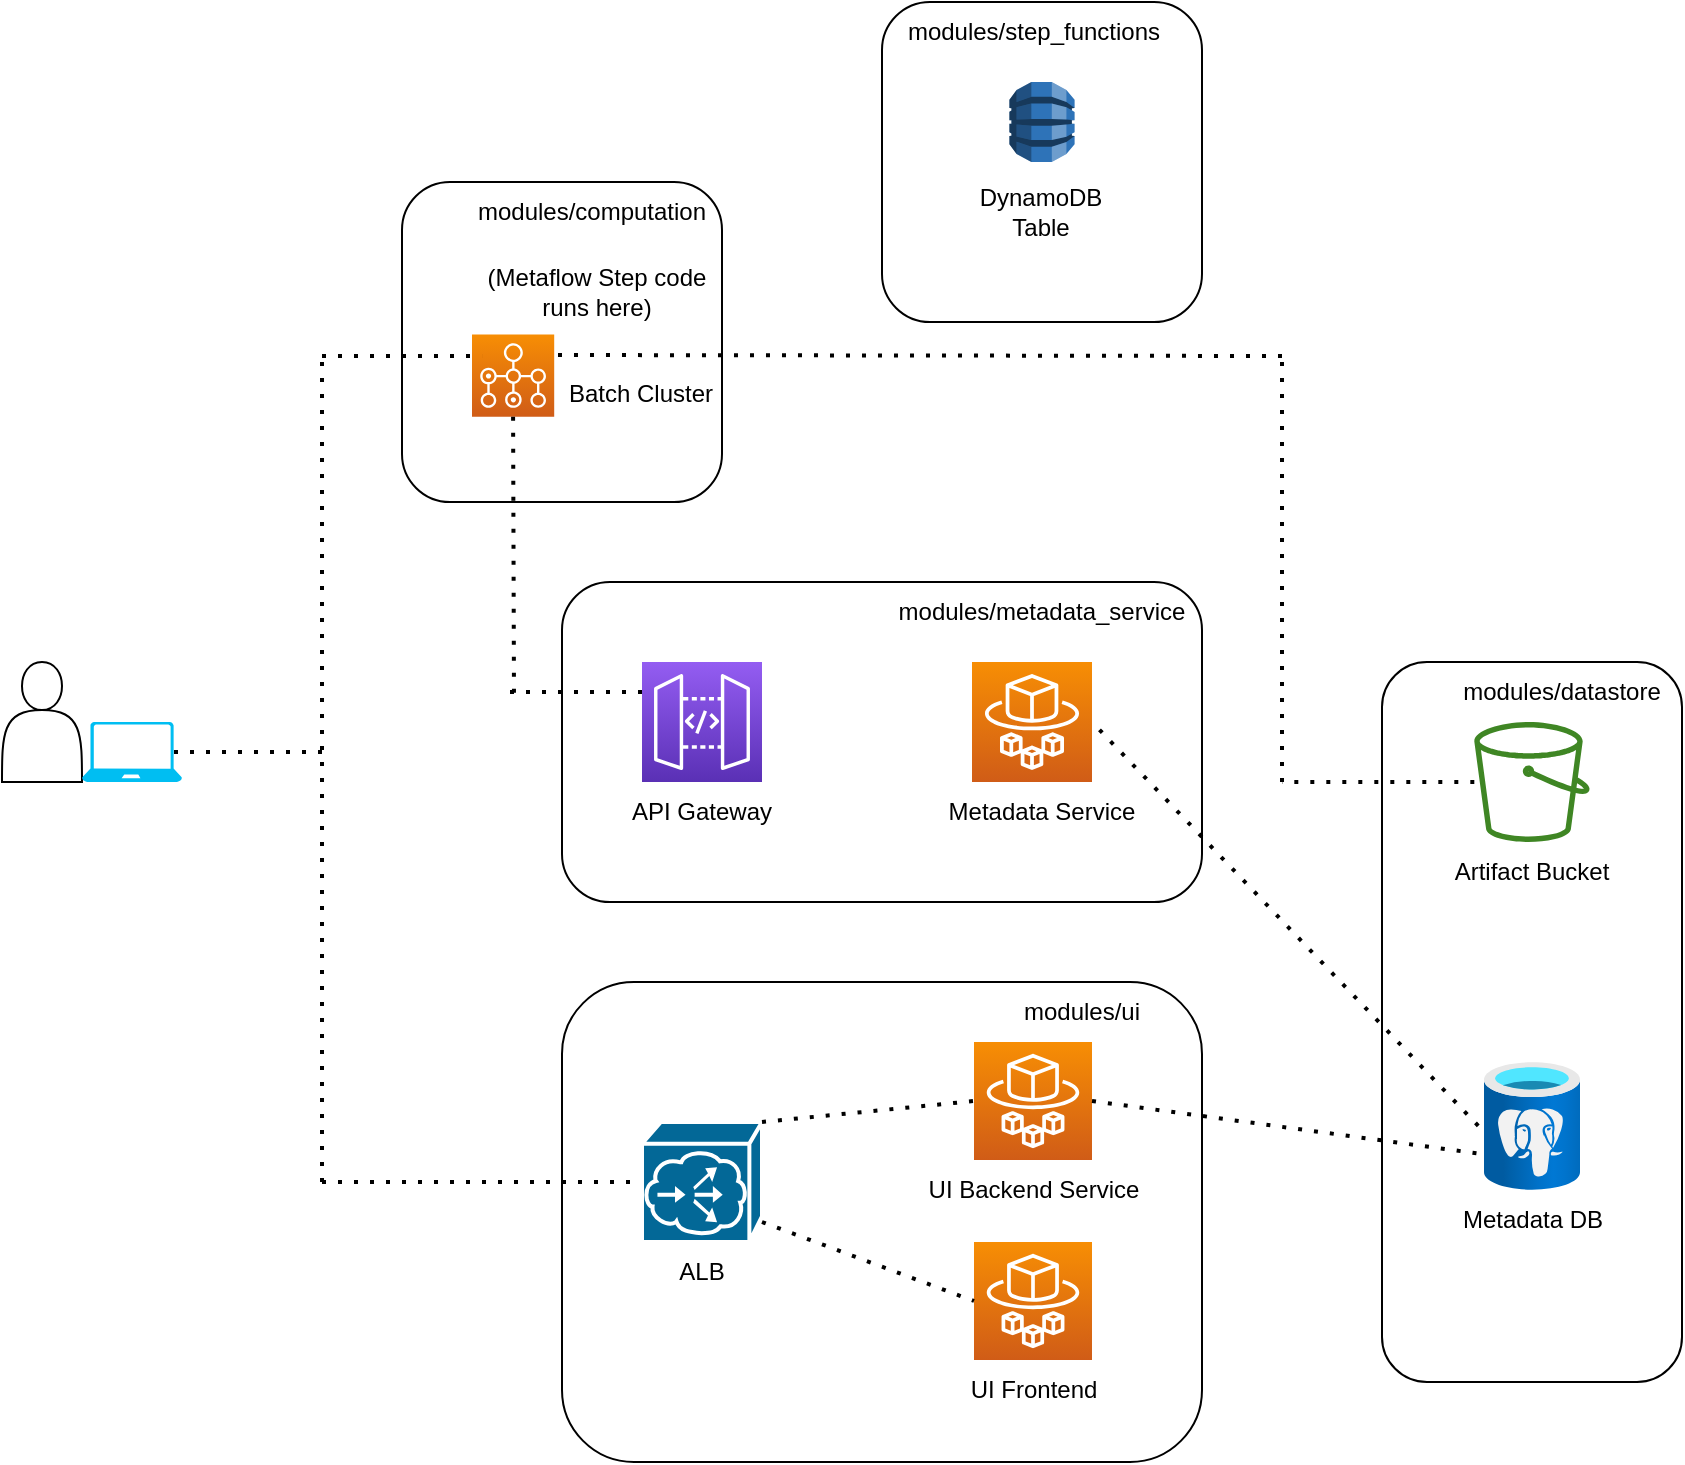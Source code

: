 <mxfile version="21.1.2" type="device">
  <diagram name="Page-1" id="yaXT4n3ivvUeQJ2kWz0l">
    <mxGraphModel dx="1478" dy="1753" grid="1" gridSize="10" guides="1" tooltips="1" connect="1" arrows="1" fold="1" page="1" pageScale="1" pageWidth="850" pageHeight="1100" math="0" shadow="0">
      <root>
        <mxCell id="0" />
        <mxCell id="1" parent="0" />
        <mxCell id="4crG6dQTfCg7uuY9_R_X-16" value="" style="group" vertex="1" connectable="0" parent="1">
          <mxGeometry x="80" y="80" width="160" height="160" as="geometry" />
        </mxCell>
        <mxCell id="4crG6dQTfCg7uuY9_R_X-2" value="" style="rounded=1;whiteSpace=wrap;html=1;container=0;" vertex="1" parent="4crG6dQTfCg7uuY9_R_X-16">
          <mxGeometry width="160" height="160" as="geometry" />
        </mxCell>
        <mxCell id="4crG6dQTfCg7uuY9_R_X-3" value="" style="sketch=0;points=[[0,0,0],[0.25,0,0],[0.5,0,0],[0.75,0,0],[1,0,0],[0,1,0],[0.25,1,0],[0.5,1,0],[0.75,1,0],[1,1,0],[0,0.25,0],[0,0.5,0],[0,0.75,0],[1,0.25,0],[1,0.5,0],[1,0.75,0]];outlineConnect=0;fontColor=#232F3E;gradientColor=#F78E04;gradientDirection=north;fillColor=#D05C17;strokeColor=#ffffff;dashed=0;verticalLabelPosition=bottom;verticalAlign=top;align=center;html=1;fontSize=12;fontStyle=0;aspect=fixed;shape=mxgraph.aws4.resourceIcon;resIcon=mxgraph.aws4.batch;container=0;" vertex="1" parent="4crG6dQTfCg7uuY9_R_X-16">
          <mxGeometry x="35" y="76.23" width="41.099" height="41.099" as="geometry" />
        </mxCell>
        <mxCell id="4crG6dQTfCg7uuY9_R_X-4" value="(Metaflow Step code runs here)" style="text;html=1;strokeColor=none;fillColor=none;align=center;verticalAlign=middle;whiteSpace=wrap;rounded=0;container=0;" vertex="1" parent="4crG6dQTfCg7uuY9_R_X-16">
          <mxGeometry x="35" y="50" width="125.0" height="10.667" as="geometry" />
        </mxCell>
        <mxCell id="4crG6dQTfCg7uuY9_R_X-5" value="Batch Cluster" style="text;html=1;strokeColor=none;fillColor=none;align=center;verticalAlign=middle;whiteSpace=wrap;rounded=0;container=0;" vertex="1" parent="4crG6dQTfCg7uuY9_R_X-16">
          <mxGeometry x="77.5" y="90.003" width="82.5" height="32" as="geometry" />
        </mxCell>
        <mxCell id="4crG6dQTfCg7uuY9_R_X-12" value="modules/computation" style="text;html=1;strokeColor=none;fillColor=none;align=center;verticalAlign=middle;whiteSpace=wrap;rounded=0;container=0;" vertex="1" parent="4crG6dQTfCg7uuY9_R_X-16">
          <mxGeometry x="64.85" width="60" height="30" as="geometry" />
        </mxCell>
        <mxCell id="4crG6dQTfCg7uuY9_R_X-17" value="" style="group" vertex="1" connectable="0" parent="1">
          <mxGeometry x="320" y="-10.0" width="160" height="160" as="geometry" />
        </mxCell>
        <mxCell id="4crG6dQTfCg7uuY9_R_X-7" value="" style="rounded=1;whiteSpace=wrap;html=1;container=0;" vertex="1" parent="4crG6dQTfCg7uuY9_R_X-17">
          <mxGeometry width="160" height="160" as="geometry" />
        </mxCell>
        <mxCell id="4crG6dQTfCg7uuY9_R_X-8" value="" style="outlineConnect=0;dashed=0;verticalLabelPosition=bottom;verticalAlign=top;align=center;html=1;shape=mxgraph.aws3.dynamo_db;fillColor=#2E73B8;gradientColor=none;container=0;" vertex="1" parent="4crG6dQTfCg7uuY9_R_X-17">
          <mxGeometry x="63.707" y="40" width="32.596" height="40" as="geometry" />
        </mxCell>
        <mxCell id="4crG6dQTfCg7uuY9_R_X-9" value="DynamoDB Table" style="text;html=1;strokeColor=none;fillColor=none;align=center;verticalAlign=middle;whiteSpace=wrap;rounded=0;container=0;" vertex="1" parent="4crG6dQTfCg7uuY9_R_X-17">
          <mxGeometry x="44.444" y="90.0" width="71.111" height="30" as="geometry" />
        </mxCell>
        <mxCell id="4crG6dQTfCg7uuY9_R_X-10" value="modules/step_functions" style="text;html=1;strokeColor=none;fillColor=none;align=center;verticalAlign=middle;whiteSpace=wrap;rounded=0;container=0;" vertex="1" parent="4crG6dQTfCg7uuY9_R_X-17">
          <mxGeometry x="10" width="132.22" height="30" as="geometry" />
        </mxCell>
        <mxCell id="4crG6dQTfCg7uuY9_R_X-26" value="" style="group;fontStyle=1" vertex="1" connectable="0" parent="1">
          <mxGeometry x="160" y="280" width="320" height="160" as="geometry" />
        </mxCell>
        <mxCell id="4crG6dQTfCg7uuY9_R_X-18" value="" style="rounded=1;whiteSpace=wrap;html=1;" vertex="1" parent="4crG6dQTfCg7uuY9_R_X-26">
          <mxGeometry width="320" height="160" as="geometry" />
        </mxCell>
        <mxCell id="4crG6dQTfCg7uuY9_R_X-19" value="" style="sketch=0;points=[[0,0,0],[0.25,0,0],[0.5,0,0],[0.75,0,0],[1,0,0],[0,1,0],[0.25,1,0],[0.5,1,0],[0.75,1,0],[1,1,0],[0,0.25,0],[0,0.5,0],[0,0.75,0],[1,0.25,0],[1,0.5,0],[1,0.75,0]];outlineConnect=0;fontColor=#232F3E;gradientColor=#945DF2;gradientDirection=north;fillColor=#5A30B5;strokeColor=#ffffff;dashed=0;verticalLabelPosition=bottom;verticalAlign=top;align=center;html=1;fontSize=12;fontStyle=0;aspect=fixed;shape=mxgraph.aws4.resourceIcon;resIcon=mxgraph.aws4.api_gateway;" vertex="1" parent="4crG6dQTfCg7uuY9_R_X-26">
          <mxGeometry x="40" y="40" width="60" height="60" as="geometry" />
        </mxCell>
        <mxCell id="4crG6dQTfCg7uuY9_R_X-20" value="API Gateway" style="text;html=1;strokeColor=none;fillColor=none;align=center;verticalAlign=middle;whiteSpace=wrap;rounded=0;" vertex="1" parent="4crG6dQTfCg7uuY9_R_X-26">
          <mxGeometry x="30" y="100" width="80" height="30" as="geometry" />
        </mxCell>
        <mxCell id="4crG6dQTfCg7uuY9_R_X-22" value="Metadata Service" style="text;html=1;strokeColor=none;fillColor=none;align=center;verticalAlign=middle;whiteSpace=wrap;rounded=0;" vertex="1" parent="4crG6dQTfCg7uuY9_R_X-26">
          <mxGeometry x="190" y="100" width="100" height="30" as="geometry" />
        </mxCell>
        <mxCell id="4crG6dQTfCg7uuY9_R_X-25" value="modules/metadata_service" style="text;html=1;strokeColor=none;fillColor=none;align=center;verticalAlign=middle;whiteSpace=wrap;rounded=0;" vertex="1" parent="4crG6dQTfCg7uuY9_R_X-26">
          <mxGeometry x="165" width="150" height="30" as="geometry" />
        </mxCell>
        <mxCell id="4crG6dQTfCg7uuY9_R_X-29" value="" style="sketch=0;points=[[0,0,0],[0.25,0,0],[0.5,0,0],[0.75,0,0],[1,0,0],[0,1,0],[0.25,1,0],[0.5,1,0],[0.75,1,0],[1,1,0],[0,0.25,0],[0,0.5,0],[0,0.75,0],[1,0.25,0],[1,0.5,0],[1,0.75,0]];outlineConnect=0;fontColor=#232F3E;gradientColor=#F78E04;gradientDirection=north;fillColor=#D05C17;strokeColor=#ffffff;dashed=0;verticalLabelPosition=bottom;verticalAlign=top;align=center;html=1;fontSize=12;fontStyle=0;aspect=fixed;shape=mxgraph.aws4.resourceIcon;resIcon=mxgraph.aws4.fargate;" vertex="1" parent="4crG6dQTfCg7uuY9_R_X-26">
          <mxGeometry x="205" y="40" width="60" height="60" as="geometry" />
        </mxCell>
        <mxCell id="4crG6dQTfCg7uuY9_R_X-36" value="" style="group" vertex="1" connectable="0" parent="1">
          <mxGeometry x="160" y="480" width="320" height="240" as="geometry" />
        </mxCell>
        <mxCell id="4crG6dQTfCg7uuY9_R_X-27" value="" style="rounded=1;whiteSpace=wrap;html=1;" vertex="1" parent="4crG6dQTfCg7uuY9_R_X-36">
          <mxGeometry width="320" height="240" as="geometry" />
        </mxCell>
        <mxCell id="4crG6dQTfCg7uuY9_R_X-28" value="" style="shape=mxgraph.cisco.directors.distributed_director;html=1;pointerEvents=1;dashed=0;fillColor=#036897;strokeColor=#ffffff;strokeWidth=2;verticalLabelPosition=bottom;verticalAlign=top;align=center;outlineConnect=0;" vertex="1" parent="4crG6dQTfCg7uuY9_R_X-36">
          <mxGeometry x="40" y="70" width="60" height="60" as="geometry" />
        </mxCell>
        <mxCell id="4crG6dQTfCg7uuY9_R_X-30" value="" style="sketch=0;points=[[0,0,0],[0.25,0,0],[0.5,0,0],[0.75,0,0],[1,0,0],[0,1,0],[0.25,1,0],[0.5,1,0],[0.75,1,0],[1,1,0],[0,0.25,0],[0,0.5,0],[0,0.75,0],[1,0.25,0],[1,0.5,0],[1,0.75,0]];outlineConnect=0;fontColor=#232F3E;gradientColor=#F78E04;gradientDirection=north;fillColor=#D05C17;strokeColor=#ffffff;dashed=0;verticalLabelPosition=bottom;verticalAlign=top;align=center;html=1;fontSize=12;fontStyle=0;aspect=fixed;shape=mxgraph.aws4.resourceIcon;resIcon=mxgraph.aws4.fargate;" vertex="1" parent="4crG6dQTfCg7uuY9_R_X-36">
          <mxGeometry x="206" y="30" width="59" height="59" as="geometry" />
        </mxCell>
        <mxCell id="4crG6dQTfCg7uuY9_R_X-31" value="ALB" style="text;html=1;strokeColor=none;fillColor=none;align=center;verticalAlign=middle;whiteSpace=wrap;rounded=0;" vertex="1" parent="4crG6dQTfCg7uuY9_R_X-36">
          <mxGeometry x="40" y="130" width="60" height="29" as="geometry" />
        </mxCell>
        <mxCell id="4crG6dQTfCg7uuY9_R_X-32" value="UI Backend Service" style="text;html=1;strokeColor=none;fillColor=none;align=center;verticalAlign=middle;whiteSpace=wrap;rounded=0;" vertex="1" parent="4crG6dQTfCg7uuY9_R_X-36">
          <mxGeometry x="174.5" y="89" width="122" height="30" as="geometry" />
        </mxCell>
        <mxCell id="4crG6dQTfCg7uuY9_R_X-33" value="" style="sketch=0;points=[[0,0,0],[0.25,0,0],[0.5,0,0],[0.75,0,0],[1,0,0],[0,1,0],[0.25,1,0],[0.5,1,0],[0.75,1,0],[1,1,0],[0,0.25,0],[0,0.5,0],[0,0.75,0],[1,0.25,0],[1,0.5,0],[1,0.75,0]];outlineConnect=0;fontColor=#232F3E;gradientColor=#F78E04;gradientDirection=north;fillColor=#D05C17;strokeColor=#ffffff;dashed=0;verticalLabelPosition=bottom;verticalAlign=top;align=center;html=1;fontSize=12;fontStyle=0;aspect=fixed;shape=mxgraph.aws4.resourceIcon;resIcon=mxgraph.aws4.fargate;" vertex="1" parent="4crG6dQTfCg7uuY9_R_X-36">
          <mxGeometry x="206" y="130" width="59" height="59" as="geometry" />
        </mxCell>
        <mxCell id="4crG6dQTfCg7uuY9_R_X-34" value="UI Frontend" style="text;html=1;strokeColor=none;fillColor=none;align=center;verticalAlign=middle;whiteSpace=wrap;rounded=0;" vertex="1" parent="4crG6dQTfCg7uuY9_R_X-36">
          <mxGeometry x="193.5" y="189" width="84" height="30" as="geometry" />
        </mxCell>
        <mxCell id="4crG6dQTfCg7uuY9_R_X-35" value="modules/ui" style="text;html=1;strokeColor=none;fillColor=none;align=center;verticalAlign=middle;whiteSpace=wrap;rounded=0;" vertex="1" parent="4crG6dQTfCg7uuY9_R_X-36">
          <mxGeometry x="230" width="60" height="30" as="geometry" />
        </mxCell>
        <mxCell id="4crG6dQTfCg7uuY9_R_X-58" value="" style="endArrow=none;dashed=1;html=1;dashPattern=1 3;strokeWidth=2;rounded=0;exitX=1;exitY=0;exitDx=0;exitDy=0;exitPerimeter=0;entryX=0;entryY=0.5;entryDx=0;entryDy=0;entryPerimeter=0;" edge="1" parent="4crG6dQTfCg7uuY9_R_X-36" source="4crG6dQTfCg7uuY9_R_X-28" target="4crG6dQTfCg7uuY9_R_X-30">
          <mxGeometry width="50" height="50" relative="1" as="geometry">
            <mxPoint x="160" y="240" as="sourcePoint" />
            <mxPoint x="210" y="190" as="targetPoint" />
          </mxGeometry>
        </mxCell>
        <mxCell id="4crG6dQTfCg7uuY9_R_X-38" value="" style="rounded=1;whiteSpace=wrap;html=1;" vertex="1" parent="1">
          <mxGeometry x="570" y="320" width="150" height="360" as="geometry" />
        </mxCell>
        <mxCell id="4crG6dQTfCg7uuY9_R_X-39" value="" style="sketch=0;outlineConnect=0;fontColor=#232F3E;gradientColor=none;fillColor=#3F8624;strokeColor=none;dashed=0;verticalLabelPosition=bottom;verticalAlign=top;align=center;html=1;fontSize=12;fontStyle=0;aspect=fixed;pointerEvents=1;shape=mxgraph.aws4.bucket;" vertex="1" parent="1">
          <mxGeometry x="616.15" y="350" width="57.69" height="60" as="geometry" />
        </mxCell>
        <mxCell id="4crG6dQTfCg7uuY9_R_X-40" value="Artifact Bucket" style="text;html=1;strokeColor=none;fillColor=none;align=center;verticalAlign=middle;whiteSpace=wrap;rounded=0;" vertex="1" parent="1">
          <mxGeometry x="603.84" y="410" width="82.31" height="30" as="geometry" />
        </mxCell>
        <mxCell id="4crG6dQTfCg7uuY9_R_X-41" value="" style="image;aspect=fixed;html=1;points=[];align=center;fontSize=12;image=img/lib/azure2/databases/Azure_Database_PostgreSQL_Server.svg;" vertex="1" parent="1">
          <mxGeometry x="621" y="520" width="48" height="64" as="geometry" />
        </mxCell>
        <mxCell id="4crG6dQTfCg7uuY9_R_X-42" value="Metadata DB" style="text;html=1;strokeColor=none;fillColor=none;align=center;verticalAlign=middle;whiteSpace=wrap;rounded=0;" vertex="1" parent="1">
          <mxGeometry x="602.5" y="584" width="85" height="30" as="geometry" />
        </mxCell>
        <mxCell id="4crG6dQTfCg7uuY9_R_X-43" value="modules/datastore" style="text;html=1;strokeColor=none;fillColor=none;align=center;verticalAlign=middle;whiteSpace=wrap;rounded=0;" vertex="1" parent="1">
          <mxGeometry x="630" y="320" width="60" height="30" as="geometry" />
        </mxCell>
        <mxCell id="4crG6dQTfCg7uuY9_R_X-45" value="" style="shape=actor;whiteSpace=wrap;html=1;" vertex="1" parent="1">
          <mxGeometry x="-120" y="320" width="40" height="60" as="geometry" />
        </mxCell>
        <mxCell id="4crG6dQTfCg7uuY9_R_X-47" value="" style="verticalLabelPosition=bottom;html=1;verticalAlign=top;align=center;strokeColor=none;fillColor=#00BEF2;shape=mxgraph.azure.laptop;pointerEvents=1;" vertex="1" parent="1">
          <mxGeometry x="-80" y="350" width="50" height="30" as="geometry" />
        </mxCell>
        <mxCell id="4crG6dQTfCg7uuY9_R_X-49" value="" style="endArrow=none;dashed=1;html=1;dashPattern=1 3;strokeWidth=2;rounded=0;exitX=0.92;exitY=0.5;exitDx=0;exitDy=0;exitPerimeter=0;" edge="1" parent="1" source="4crG6dQTfCg7uuY9_R_X-47">
          <mxGeometry width="50" height="50" relative="1" as="geometry">
            <mxPoint x="300" y="470" as="sourcePoint" />
            <mxPoint x="40" y="365" as="targetPoint" />
          </mxGeometry>
        </mxCell>
        <mxCell id="4crG6dQTfCg7uuY9_R_X-50" value="" style="endArrow=none;dashed=1;html=1;dashPattern=1 3;strokeWidth=2;rounded=0;" edge="1" parent="1">
          <mxGeometry width="50" height="50" relative="1" as="geometry">
            <mxPoint x="40" y="580" as="sourcePoint" />
            <mxPoint x="40" y="170" as="targetPoint" />
          </mxGeometry>
        </mxCell>
        <mxCell id="4crG6dQTfCg7uuY9_R_X-51" value="" style="endArrow=none;dashed=1;html=1;dashPattern=1 3;strokeWidth=2;rounded=0;" edge="1" parent="1" target="4crG6dQTfCg7uuY9_R_X-28">
          <mxGeometry width="50" height="50" relative="1" as="geometry">
            <mxPoint x="40" y="580" as="sourcePoint" />
            <mxPoint x="310" y="420" as="targetPoint" />
          </mxGeometry>
        </mxCell>
        <mxCell id="4crG6dQTfCg7uuY9_R_X-52" value="" style="endArrow=none;dashed=1;html=1;dashPattern=1 3;strokeWidth=2;rounded=0;entryX=0.122;entryY=0.262;entryDx=0;entryDy=0;entryPerimeter=0;" edge="1" parent="1" target="4crG6dQTfCg7uuY9_R_X-3">
          <mxGeometry width="50" height="50" relative="1" as="geometry">
            <mxPoint x="40" y="167" as="sourcePoint" />
            <mxPoint x="110" y="167" as="targetPoint" />
          </mxGeometry>
        </mxCell>
        <mxCell id="4crG6dQTfCg7uuY9_R_X-53" value="" style="endArrow=none;dashed=1;html=1;dashPattern=1 3;strokeWidth=2;rounded=0;entryX=1;entryY=0.25;entryDx=0;entryDy=0;entryPerimeter=0;" edge="1" parent="1" target="4crG6dQTfCg7uuY9_R_X-3">
          <mxGeometry width="50" height="50" relative="1" as="geometry">
            <mxPoint x="520" y="167" as="sourcePoint" />
            <mxPoint x="370" y="420" as="targetPoint" />
          </mxGeometry>
        </mxCell>
        <mxCell id="4crG6dQTfCg7uuY9_R_X-54" value="" style="endArrow=none;dashed=1;html=1;dashPattern=1 3;strokeWidth=2;rounded=0;" edge="1" parent="1">
          <mxGeometry width="50" height="50" relative="1" as="geometry">
            <mxPoint x="520" y="170" as="sourcePoint" />
            <mxPoint x="520" y="380" as="targetPoint" />
          </mxGeometry>
        </mxCell>
        <mxCell id="4crG6dQTfCg7uuY9_R_X-55" value="" style="endArrow=none;dashed=1;html=1;dashPattern=1 3;strokeWidth=2;rounded=0;" edge="1" parent="1" source="4crG6dQTfCg7uuY9_R_X-39">
          <mxGeometry width="50" height="50" relative="1" as="geometry">
            <mxPoint x="320" y="470" as="sourcePoint" />
            <mxPoint x="520" y="380" as="targetPoint" />
          </mxGeometry>
        </mxCell>
        <mxCell id="4crG6dQTfCg7uuY9_R_X-56" value="" style="endArrow=none;dashed=1;html=1;dashPattern=1 3;strokeWidth=2;rounded=0;exitX=0;exitY=0.25;exitDx=0;exitDy=0;exitPerimeter=0;" edge="1" parent="1" source="4crG6dQTfCg7uuY9_R_X-19">
          <mxGeometry width="50" height="50" relative="1" as="geometry">
            <mxPoint x="320" y="470" as="sourcePoint" />
            <mxPoint x="130" y="335" as="targetPoint" />
          </mxGeometry>
        </mxCell>
        <mxCell id="4crG6dQTfCg7uuY9_R_X-57" value="" style="endArrow=none;dashed=1;html=1;dashPattern=1 3;strokeWidth=2;rounded=0;exitX=0.5;exitY=1;exitDx=0;exitDy=0;exitPerimeter=0;" edge="1" parent="1" source="4crG6dQTfCg7uuY9_R_X-3">
          <mxGeometry width="50" height="50" relative="1" as="geometry">
            <mxPoint x="320" y="600" as="sourcePoint" />
            <mxPoint x="136" y="340" as="targetPoint" />
          </mxGeometry>
        </mxCell>
        <mxCell id="4crG6dQTfCg7uuY9_R_X-59" value="" style="endArrow=none;dashed=1;html=1;dashPattern=1 3;strokeWidth=2;rounded=0;entryX=0;entryY=0.5;entryDx=0;entryDy=0;entryPerimeter=0;" edge="1" parent="1" target="4crG6dQTfCg7uuY9_R_X-33">
          <mxGeometry width="50" height="50" relative="1" as="geometry">
            <mxPoint x="260" y="600" as="sourcePoint" />
            <mxPoint x="370" y="670" as="targetPoint" />
          </mxGeometry>
        </mxCell>
        <mxCell id="4crG6dQTfCg7uuY9_R_X-60" value="" style="endArrow=none;dashed=1;html=1;dashPattern=1 3;strokeWidth=2;rounded=0;exitX=1;exitY=0.5;exitDx=0;exitDy=0;exitPerimeter=0;entryX=-0.011;entryY=0.72;entryDx=0;entryDy=0;entryPerimeter=0;" edge="1" parent="1" source="4crG6dQTfCg7uuY9_R_X-30" target="4crG6dQTfCg7uuY9_R_X-41">
          <mxGeometry width="50" height="50" relative="1" as="geometry">
            <mxPoint x="510" y="660" as="sourcePoint" />
            <mxPoint x="560" y="610" as="targetPoint" />
          </mxGeometry>
        </mxCell>
        <mxCell id="4crG6dQTfCg7uuY9_R_X-61" value="" style="endArrow=none;dashed=1;html=1;dashPattern=1 3;strokeWidth=2;rounded=0;entryX=1;entryY=0.5;entryDx=0;entryDy=0;entryPerimeter=0;exitX=-0.06;exitY=0.499;exitDx=0;exitDy=0;exitPerimeter=0;" edge="1" parent="1" source="4crG6dQTfCg7uuY9_R_X-41" target="4crG6dQTfCg7uuY9_R_X-29">
          <mxGeometry width="50" height="50" relative="1" as="geometry">
            <mxPoint x="510" y="660" as="sourcePoint" />
            <mxPoint x="560" y="610" as="targetPoint" />
          </mxGeometry>
        </mxCell>
      </root>
    </mxGraphModel>
  </diagram>
</mxfile>
